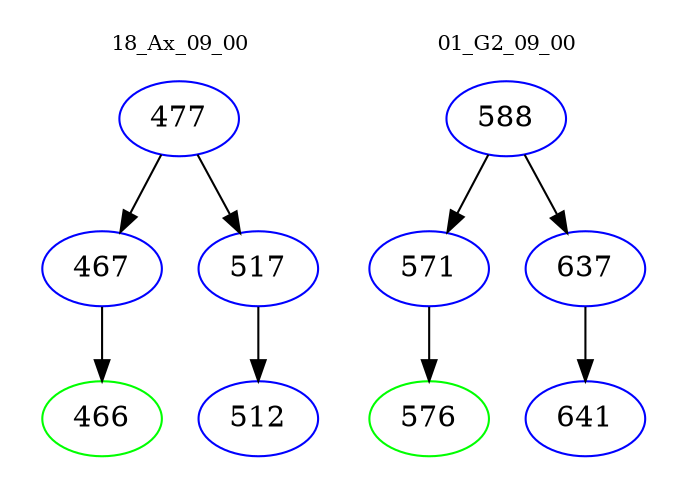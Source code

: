 digraph{
subgraph cluster_0 {
color = white
label = "18_Ax_09_00";
fontsize=10;
T0_477 [label="477", color="blue"]
T0_477 -> T0_467 [color="black"]
T0_467 [label="467", color="blue"]
T0_467 -> T0_466 [color="black"]
T0_466 [label="466", color="green"]
T0_477 -> T0_517 [color="black"]
T0_517 [label="517", color="blue"]
T0_517 -> T0_512 [color="black"]
T0_512 [label="512", color="blue"]
}
subgraph cluster_1 {
color = white
label = "01_G2_09_00";
fontsize=10;
T1_588 [label="588", color="blue"]
T1_588 -> T1_571 [color="black"]
T1_571 [label="571", color="blue"]
T1_571 -> T1_576 [color="black"]
T1_576 [label="576", color="green"]
T1_588 -> T1_637 [color="black"]
T1_637 [label="637", color="blue"]
T1_637 -> T1_641 [color="black"]
T1_641 [label="641", color="blue"]
}
}
